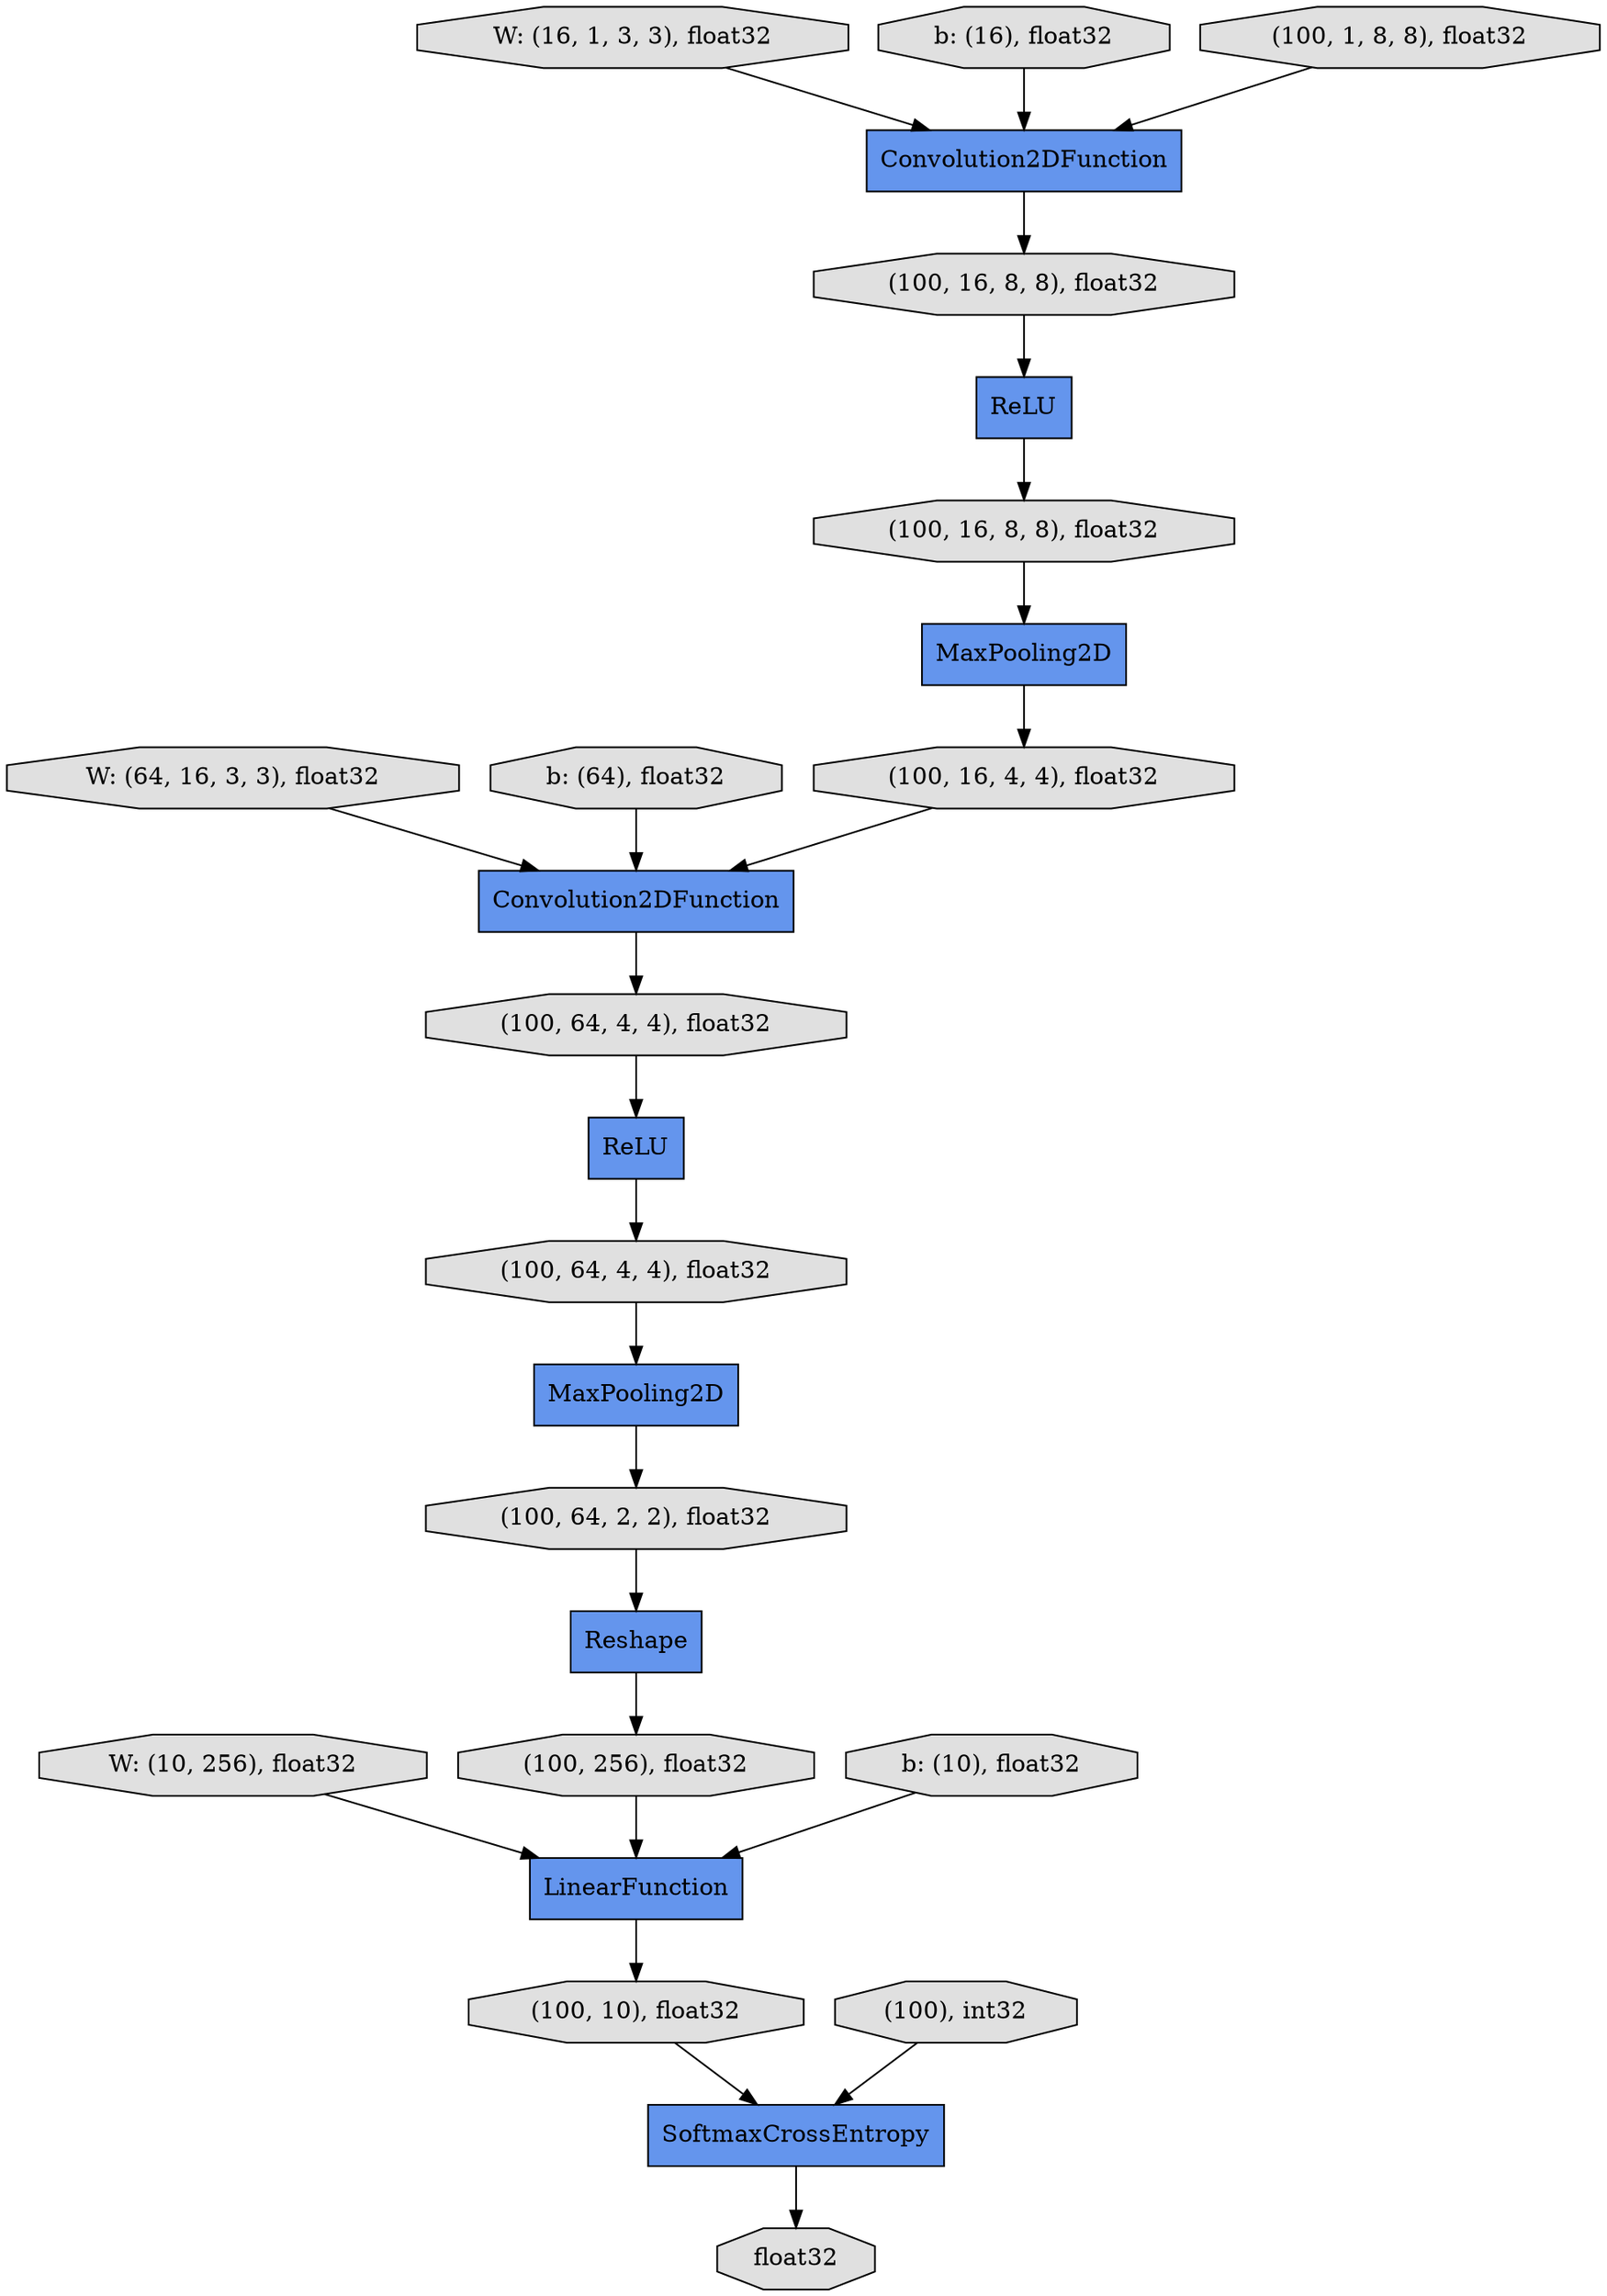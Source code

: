 digraph graphname{rankdir=TB;2459381868584 [fillcolor="#E0E0E0",style="filled",label="W: (10, 256), float32",shape="octagon"];2459336120528 [fillcolor="#6495ED",style="filled",label="LinearFunction",shape="record"];2459336120584 [fillcolor="#6495ED",style="filled",label="Reshape",shape="record"];2459336120640 [fillcolor="#E0E0E0",style="filled",label="(100, 64, 4, 4), float32",shape="octagon"];2459336120696 [fillcolor="#6495ED",style="filled",label="SoftmaxCrossEntropy",shape="record"];2459336120752 [fillcolor="#E0E0E0",style="filled",label="(100, 64, 2, 2), float32",shape="octagon"];2459336120864 [fillcolor="#E0E0E0",style="filled",label="(100, 256), float32",shape="octagon"];2459304786520 [fillcolor="#E0E0E0",style="filled",label="W: (16, 1, 3, 3), float32",shape="octagon"];2459381867128 [fillcolor="#E0E0E0",style="filled",label="W: (64, 16, 3, 3), float32",shape="octagon"];2459336118960 [fillcolor="#6495ED",style="filled",label="Convolution2DFunction",shape="record"];2459336121088 [fillcolor="#E0E0E0",style="filled",label="(100, 10), float32",shape="octagon"];2459336121144 [fillcolor="#E0E0E0",style="filled",label="(100), int32",shape="octagon"];2459377118120 [fillcolor="#E0E0E0",style="filled",label="b: (16), float32",shape="octagon"];2459381867464 [fillcolor="#E0E0E0",style="filled",label="b: (10), float32",shape="octagon"];2459336121480 [fillcolor="#E0E0E0",style="filled",label="float32",shape="octagon"];2459344770328 [fillcolor="#6495ED",style="filled",label="MaxPooling2D",shape="record"];2459381867856 [fillcolor="#E0E0E0",style="filled",label="b: (64), float32",shape="octagon"];2459336119688 [fillcolor="#E0E0E0",style="filled",label="(100, 64, 4, 4), float32",shape="octagon"];2459336119744 [fillcolor="#6495ED",style="filled",label="ReLU",shape="record"];2459336119800 [fillcolor="#E0E0E0",style="filled",label="(100, 1, 8, 8), float32",shape="octagon"];2459344770664 [fillcolor="#6495ED",style="filled",label="ReLU",shape="record"];2459336119912 [fillcolor="#6495ED",style="filled",label="MaxPooling2D",shape="record"];2459336119968 [fillcolor="#E0E0E0",style="filled",label="(100, 16, 8, 8), float32",shape="octagon"];2459344748216 [fillcolor="#E0E0E0",style="filled",label="(100, 16, 4, 4), float32",shape="octagon"];2459336120136 [fillcolor="#E0E0E0",style="filled",label="(100, 16, 8, 8), float32",shape="octagon"];2459272083440 [fillcolor="#6495ED",style="filled",label="Convolution2DFunction",shape="record"];2459304786520 -> 2459336118960;2459336119912 -> 2459344748216;2459336121144 -> 2459336120696;2459344770328 -> 2459336120752;2459336119688 -> 2459344770664;2459344748216 -> 2459272083440;2459336120752 -> 2459336120584;2459381868584 -> 2459336120528;2459336119744 -> 2459336120136;2459336120696 -> 2459336121480;2459336120528 -> 2459336121088;2459344770664 -> 2459336120640;2459336120864 -> 2459336120528;2459381867856 -> 2459272083440;2459377118120 -> 2459336118960;2459381867128 -> 2459272083440;2459381867464 -> 2459336120528;2459336120640 -> 2459344770328;2459336119800 -> 2459336118960;2459336118960 -> 2459336119968;2459336120584 -> 2459336120864;2459336121088 -> 2459336120696;2459272083440 -> 2459336119688;2459336120136 -> 2459336119912;2459336119968 -> 2459336119744;}